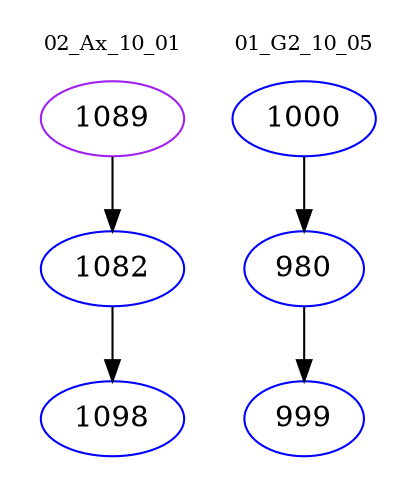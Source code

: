 digraph{
subgraph cluster_0 {
color = white
label = "02_Ax_10_01";
fontsize=10;
T0_1089 [label="1089", color="purple"]
T0_1089 -> T0_1082 [color="black"]
T0_1082 [label="1082", color="blue"]
T0_1082 -> T0_1098 [color="black"]
T0_1098 [label="1098", color="blue"]
}
subgraph cluster_1 {
color = white
label = "01_G2_10_05";
fontsize=10;
T1_1000 [label="1000", color="blue"]
T1_1000 -> T1_980 [color="black"]
T1_980 [label="980", color="blue"]
T1_980 -> T1_999 [color="black"]
T1_999 [label="999", color="blue"]
}
}
